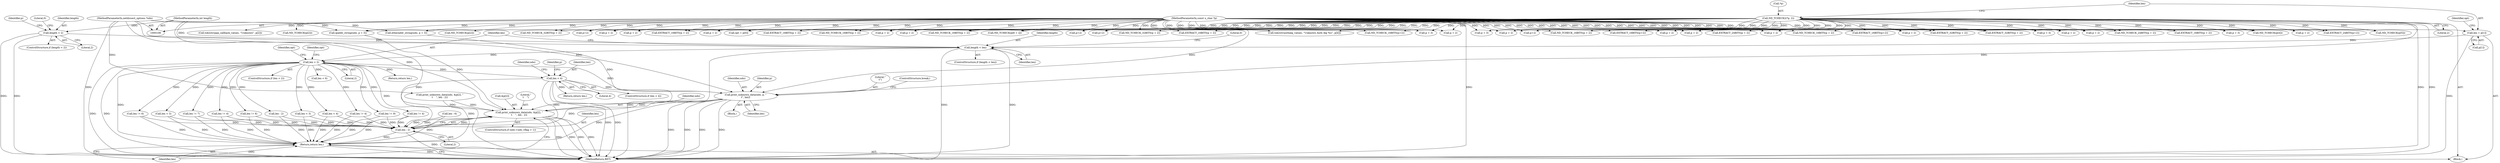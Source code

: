 digraph "0_tcpdump_7029d15f148ef24bb7c6668bc640f5470d085e5a_2@pointer" {
"1000395" [label="(Call,print_unknown_data(ndo, p, \"\n\t\", len))"];
"1000109" [label="(MethodParameterIn,netdissect_options *ndo)"];
"1000110" [label="(MethodParameterIn,const u_char *p)"];
"1000121" [label="(Call,ND_TCHECK2(*p, 2))"];
"1000142" [label="(Call,len < 2)"];
"1000136" [label="(Call,length < len)"];
"1000116" [label="(Call,length < 2)"];
"1000111" [label="(MethodParameterIn,int length)"];
"1000125" [label="(Call,len = p[1])"];
"1000340" [label="(Call,len < 4)"];
"1000710" [label="(Call,print_unknown_data(ndo, &p[2], \"\n\t    \", len - 2))"];
"1000717" [label="(Call,len - 2)"];
"1000720" [label="(Return,return len;)"];
"1000564" [label="(Call,ND_TCHECK(p[2]))"];
"1000717" [label="(Call,len - 2)"];
"1000486" [label="(Call,p + 2)"];
"1000711" [label="(Identifier,ndo)"];
"1000220" [label="(Call,ND_TCHECK_24BITS(p + 2))"];
"1000362" [label="(Call,EXTRACT_16BITS(p + 2))"];
"1000314" [label="(Call,len != 6)"];
"1000610" [label="(Call,p + 3)"];
"1000137" [label="(Identifier,length)"];
"1000373" [label="(Call,ND_TCHECK(p[4]))"];
"1000117" [label="(Identifier,length)"];
"1000141" [label="(ControlStructure,if (len < 2))"];
"1000729" [label="(MethodReturn,RET)"];
"1000210" [label="(Call,len < 6)"];
"1000118" [label="(Literal,2)"];
"1000548" [label="(Call,p + 2)"];
"1000346" [label="(Identifier,ndo)"];
"1000124" [label="(Literal,2)"];
"1000178" [label="(Identifier,opt)"];
"1000608" [label="(Call,ipaddr_string(ndo, p + 3))"];
"1000233" [label="(Call,EXTRACT_24BITS(p+2))"];
"1000241" [label="(Call,ND_TCHECK(p[5]))"];
"1000587" [label="(Call,len != 7)"];
"1000116" [label="(Call,length < 2)"];
"1000115" [label="(ControlStructure,if (length < 2))"];
"1000639" [label="(Call,p + 3)"];
"1000447" [label="(Call,p + 2)"];
"1000234" [label="(Call,p+2)"];
"1000395" [label="(Call,print_unknown_data(ndo, p, \"\n\t\", len))"];
"1000352" [label="(Identifier,p)"];
"1000123" [label="(Identifier,p)"];
"1000456" [label="(Call,p + 2)"];
"1000144" [label="(Literal,2)"];
"1000325" [label="(Call,p + 2)"];
"1000126" [label="(Identifier,len)"];
"1000637" [label="(Call,etheraddr_string(ndo, p + 3))"];
"1000334" [label="(Call,p + 2)"];
"1000700" [label="(Call,len - 2)"];
"1000367" [label="(Call,EXTRACT_16BITS(p+2))"];
"1000446" [label="(Call,ND_TCHECK_32BITS(p + 2))"];
"1000143" [label="(Identifier,len)"];
"1000398" [label="(Literal,\"\n\t\")"];
"1000371" [label="(Block,)"];
"1000109" [label="(MethodParameterIn,netdissect_options *ndo)"];
"1000414" [label="(Call,p+2)"];
"1000340" [label="(Call,len < 4)"];
"1000120" [label="(Literal,0)"];
"1000712" [label="(Call,&p[2])"];
"1000719" [label="(Literal,2)"];
"1000142" [label="(Call,len < 2)"];
"1000136" [label="(Call,length < len)"];
"1000308" [label="(Call,p + 2)"];
"1000492" [label="(Call,len < 3)"];
"1000477" [label="(Call,p + 2)"];
"1000341" [label="(Identifier,len)"];
"1000149" [label="(Identifier,opt)"];
"1000400" [label="(ControlStructure,break;)"];
"1000263" [label="(Call,len - 6)"];
"1000547" [label="(Call,EXTRACT_16BITS(p + 2))"];
"1000288" [label="(Call,len != 4)"];
"1000351" [label="(Call,p + 2)"];
"1000436" [label="(Call,len != 6)"];
"1000348" [label="(Return,return len;)"];
"1000721" [label="(Identifier,len)"];
"1000710" [label="(Call,print_unknown_data(ndo, &p[2], \"\n\t    \", len - 2))"];
"1000122" [label="(Call,*p)"];
"1000130" [label="(Call,opt = p[0])"];
"1000111" [label="(MethodParameterIn,int length)"];
"1000485" [label="(Call,EXTRACT_16BITS(p + 2))"];
"1000110" [label="(MethodParameterIn,const u_char *p)"];
"1000538" [label="(Call,ND_TCHECK_16BITS(p + 2))"];
"1000299" [label="(Call,p + 2)"];
"1000554" [label="(Call,len < 3)"];
"1000539" [label="(Call,p + 2)"];
"1000131" [label="(Identifier,opt)"];
"1000127" [label="(Call,p[1])"];
"1000476" [label="(Call,ND_TCHECK_16BITS(p + 2))"];
"1000269" [label="(Call,ND_TCHECK(p[6 + i]))"];
"1000368" [label="(Call,p+2)"];
"1000704" [label="(ControlStructure,if (ndo->ndo_vflag > 1))"];
"1000516" [label="(Call,tok2str(ppp_callback_values, \"Unknown\", p[2]))"];
"1000420" [label="(Call,p+2)"];
"1000403" [label="(Call,len < 4)"];
"1000121" [label="(Call,ND_TCHECK2(*p, 2))"];
"1000342" [label="(Literal,4)"];
"1000324" [label="(Call,ND_TCHECK_32BITS(p + 2))"];
"1000307" [label="(Call,EXTRACT_16BITS(p + 2))"];
"1000382" [label="(Call,tok2str(authalg_values, \"Unknown Auth Alg %u\", p[4]))"];
"1000413" [label="(Call,ND_TCHECK_16BITS(p+2))"];
"1000693" [label="(Call,print_unknown_data(ndo, &p[2], \"\n\t    \", len - 2))"];
"1000221" [label="(Call,p + 2)"];
"1000718" [label="(Identifier,len)"];
"1000628" [label="(Call,p + 3)"];
"1000140" [label="(Literal,0)"];
"1000466" [label="(Call,len != 4)"];
"1000716" [label="(Literal,\"\n\t    \")"];
"1000616" [label="(Call,len != 9)"];
"1000138" [label="(Identifier,len)"];
"1000135" [label="(ControlStructure,if (length < len))"];
"1000203" [label="(Return,return len;)"];
"1000298" [label="(Call,ND_TCHECK_16BITS(p + 2))"];
"1000419" [label="(Call,EXTRACT_16BITS(p+2))"];
"1000396" [label="(Identifier,ndo)"];
"1000237" [label="(Call,EXTRACT_24BITS(p + 2))"];
"1000125" [label="(Call,len = p[1])"];
"1000506" [label="(Call,ND_TCHECK(p[2]))"];
"1000112" [label="(Block,)"];
"1000397" [label="(Identifier,p)"];
"1000350" [label="(Call,ND_TCHECK_16BITS(p + 2))"];
"1000399" [label="(Identifier,len)"];
"1000238" [label="(Call,p + 2)"];
"1000528" [label="(Call,len != 4)"];
"1000455" [label="(Call,EXTRACT_32BITS(p + 2))"];
"1000333" [label="(Call,EXTRACT_32BITS(p + 2))"];
"1000599" [label="(Call,p + 3)"];
"1000339" [label="(ControlStructure,if (len < 4))"];
"1000363" [label="(Call,p + 2)"];
"1000720" [label="(Return,return len;)"];
"1000395" -> "1000371"  [label="AST: "];
"1000395" -> "1000399"  [label="CFG: "];
"1000396" -> "1000395"  [label="AST: "];
"1000397" -> "1000395"  [label="AST: "];
"1000398" -> "1000395"  [label="AST: "];
"1000399" -> "1000395"  [label="AST: "];
"1000400" -> "1000395"  [label="CFG: "];
"1000395" -> "1000729"  [label="DDG: "];
"1000395" -> "1000729"  [label="DDG: "];
"1000395" -> "1000729"  [label="DDG: "];
"1000395" -> "1000729"  [label="DDG: "];
"1000109" -> "1000395"  [label="DDG: "];
"1000110" -> "1000395"  [label="DDG: "];
"1000121" -> "1000395"  [label="DDG: "];
"1000142" -> "1000395"  [label="DDG: "];
"1000340" -> "1000395"  [label="DDG: "];
"1000395" -> "1000710"  [label="DDG: "];
"1000395" -> "1000717"  [label="DDG: "];
"1000395" -> "1000720"  [label="DDG: "];
"1000109" -> "1000108"  [label="AST: "];
"1000109" -> "1000729"  [label="DDG: "];
"1000109" -> "1000608"  [label="DDG: "];
"1000109" -> "1000637"  [label="DDG: "];
"1000109" -> "1000693"  [label="DDG: "];
"1000109" -> "1000710"  [label="DDG: "];
"1000110" -> "1000108"  [label="AST: "];
"1000110" -> "1000729"  [label="DDG: "];
"1000110" -> "1000125"  [label="DDG: "];
"1000110" -> "1000130"  [label="DDG: "];
"1000110" -> "1000220"  [label="DDG: "];
"1000110" -> "1000221"  [label="DDG: "];
"1000110" -> "1000233"  [label="DDG: "];
"1000110" -> "1000234"  [label="DDG: "];
"1000110" -> "1000237"  [label="DDG: "];
"1000110" -> "1000238"  [label="DDG: "];
"1000110" -> "1000241"  [label="DDG: "];
"1000110" -> "1000269"  [label="DDG: "];
"1000110" -> "1000298"  [label="DDG: "];
"1000110" -> "1000299"  [label="DDG: "];
"1000110" -> "1000307"  [label="DDG: "];
"1000110" -> "1000308"  [label="DDG: "];
"1000110" -> "1000324"  [label="DDG: "];
"1000110" -> "1000325"  [label="DDG: "];
"1000110" -> "1000333"  [label="DDG: "];
"1000110" -> "1000334"  [label="DDG: "];
"1000110" -> "1000350"  [label="DDG: "];
"1000110" -> "1000351"  [label="DDG: "];
"1000110" -> "1000362"  [label="DDG: "];
"1000110" -> "1000363"  [label="DDG: "];
"1000110" -> "1000367"  [label="DDG: "];
"1000110" -> "1000368"  [label="DDG: "];
"1000110" -> "1000373"  [label="DDG: "];
"1000110" -> "1000382"  [label="DDG: "];
"1000110" -> "1000413"  [label="DDG: "];
"1000110" -> "1000414"  [label="DDG: "];
"1000110" -> "1000419"  [label="DDG: "];
"1000110" -> "1000420"  [label="DDG: "];
"1000110" -> "1000446"  [label="DDG: "];
"1000110" -> "1000447"  [label="DDG: "];
"1000110" -> "1000455"  [label="DDG: "];
"1000110" -> "1000456"  [label="DDG: "];
"1000110" -> "1000476"  [label="DDG: "];
"1000110" -> "1000477"  [label="DDG: "];
"1000110" -> "1000485"  [label="DDG: "];
"1000110" -> "1000486"  [label="DDG: "];
"1000110" -> "1000506"  [label="DDG: "];
"1000110" -> "1000516"  [label="DDG: "];
"1000110" -> "1000538"  [label="DDG: "];
"1000110" -> "1000539"  [label="DDG: "];
"1000110" -> "1000547"  [label="DDG: "];
"1000110" -> "1000548"  [label="DDG: "];
"1000110" -> "1000564"  [label="DDG: "];
"1000110" -> "1000599"  [label="DDG: "];
"1000110" -> "1000608"  [label="DDG: "];
"1000110" -> "1000610"  [label="DDG: "];
"1000110" -> "1000628"  [label="DDG: "];
"1000110" -> "1000637"  [label="DDG: "];
"1000110" -> "1000639"  [label="DDG: "];
"1000121" -> "1000112"  [label="AST: "];
"1000121" -> "1000124"  [label="CFG: "];
"1000122" -> "1000121"  [label="AST: "];
"1000124" -> "1000121"  [label="AST: "];
"1000126" -> "1000121"  [label="CFG: "];
"1000121" -> "1000729"  [label="DDG: "];
"1000121" -> "1000729"  [label="DDG: "];
"1000121" -> "1000130"  [label="DDG: "];
"1000121" -> "1000220"  [label="DDG: "];
"1000121" -> "1000221"  [label="DDG: "];
"1000121" -> "1000233"  [label="DDG: "];
"1000121" -> "1000234"  [label="DDG: "];
"1000121" -> "1000237"  [label="DDG: "];
"1000121" -> "1000238"  [label="DDG: "];
"1000121" -> "1000241"  [label="DDG: "];
"1000121" -> "1000269"  [label="DDG: "];
"1000121" -> "1000298"  [label="DDG: "];
"1000121" -> "1000299"  [label="DDG: "];
"1000121" -> "1000307"  [label="DDG: "];
"1000121" -> "1000308"  [label="DDG: "];
"1000121" -> "1000324"  [label="DDG: "];
"1000121" -> "1000325"  [label="DDG: "];
"1000121" -> "1000333"  [label="DDG: "];
"1000121" -> "1000334"  [label="DDG: "];
"1000121" -> "1000350"  [label="DDG: "];
"1000121" -> "1000351"  [label="DDG: "];
"1000121" -> "1000362"  [label="DDG: "];
"1000121" -> "1000363"  [label="DDG: "];
"1000121" -> "1000367"  [label="DDG: "];
"1000121" -> "1000368"  [label="DDG: "];
"1000121" -> "1000373"  [label="DDG: "];
"1000121" -> "1000382"  [label="DDG: "];
"1000121" -> "1000413"  [label="DDG: "];
"1000121" -> "1000414"  [label="DDG: "];
"1000121" -> "1000419"  [label="DDG: "];
"1000121" -> "1000420"  [label="DDG: "];
"1000121" -> "1000446"  [label="DDG: "];
"1000121" -> "1000447"  [label="DDG: "];
"1000121" -> "1000455"  [label="DDG: "];
"1000121" -> "1000456"  [label="DDG: "];
"1000121" -> "1000476"  [label="DDG: "];
"1000121" -> "1000477"  [label="DDG: "];
"1000121" -> "1000485"  [label="DDG: "];
"1000121" -> "1000486"  [label="DDG: "];
"1000121" -> "1000538"  [label="DDG: "];
"1000121" -> "1000539"  [label="DDG: "];
"1000121" -> "1000547"  [label="DDG: "];
"1000121" -> "1000548"  [label="DDG: "];
"1000121" -> "1000599"  [label="DDG: "];
"1000121" -> "1000608"  [label="DDG: "];
"1000121" -> "1000610"  [label="DDG: "];
"1000121" -> "1000628"  [label="DDG: "];
"1000121" -> "1000637"  [label="DDG: "];
"1000121" -> "1000639"  [label="DDG: "];
"1000142" -> "1000141"  [label="AST: "];
"1000142" -> "1000144"  [label="CFG: "];
"1000143" -> "1000142"  [label="AST: "];
"1000144" -> "1000142"  [label="AST: "];
"1000149" -> "1000142"  [label="CFG: "];
"1000178" -> "1000142"  [label="CFG: "];
"1000142" -> "1000729"  [label="DDG: "];
"1000142" -> "1000729"  [label="DDG: "];
"1000136" -> "1000142"  [label="DDG: "];
"1000142" -> "1000203"  [label="DDG: "];
"1000142" -> "1000210"  [label="DDG: "];
"1000142" -> "1000288"  [label="DDG: "];
"1000142" -> "1000314"  [label="DDG: "];
"1000142" -> "1000340"  [label="DDG: "];
"1000142" -> "1000403"  [label="DDG: "];
"1000142" -> "1000436"  [label="DDG: "];
"1000142" -> "1000466"  [label="DDG: "];
"1000142" -> "1000492"  [label="DDG: "];
"1000142" -> "1000528"  [label="DDG: "];
"1000142" -> "1000554"  [label="DDG: "];
"1000142" -> "1000587"  [label="DDG: "];
"1000142" -> "1000616"  [label="DDG: "];
"1000142" -> "1000700"  [label="DDG: "];
"1000142" -> "1000717"  [label="DDG: "];
"1000142" -> "1000720"  [label="DDG: "];
"1000136" -> "1000135"  [label="AST: "];
"1000136" -> "1000138"  [label="CFG: "];
"1000137" -> "1000136"  [label="AST: "];
"1000138" -> "1000136"  [label="AST: "];
"1000140" -> "1000136"  [label="CFG: "];
"1000143" -> "1000136"  [label="CFG: "];
"1000136" -> "1000729"  [label="DDG: "];
"1000136" -> "1000729"  [label="DDG: "];
"1000136" -> "1000729"  [label="DDG: "];
"1000116" -> "1000136"  [label="DDG: "];
"1000111" -> "1000136"  [label="DDG: "];
"1000125" -> "1000136"  [label="DDG: "];
"1000116" -> "1000115"  [label="AST: "];
"1000116" -> "1000118"  [label="CFG: "];
"1000117" -> "1000116"  [label="AST: "];
"1000118" -> "1000116"  [label="AST: "];
"1000120" -> "1000116"  [label="CFG: "];
"1000123" -> "1000116"  [label="CFG: "];
"1000116" -> "1000729"  [label="DDG: "];
"1000116" -> "1000729"  [label="DDG: "];
"1000111" -> "1000116"  [label="DDG: "];
"1000111" -> "1000108"  [label="AST: "];
"1000111" -> "1000729"  [label="DDG: "];
"1000125" -> "1000112"  [label="AST: "];
"1000125" -> "1000127"  [label="CFG: "];
"1000126" -> "1000125"  [label="AST: "];
"1000127" -> "1000125"  [label="AST: "];
"1000131" -> "1000125"  [label="CFG: "];
"1000125" -> "1000729"  [label="DDG: "];
"1000340" -> "1000339"  [label="AST: "];
"1000340" -> "1000342"  [label="CFG: "];
"1000341" -> "1000340"  [label="AST: "];
"1000342" -> "1000340"  [label="AST: "];
"1000346" -> "1000340"  [label="CFG: "];
"1000352" -> "1000340"  [label="CFG: "];
"1000340" -> "1000729"  [label="DDG: "];
"1000340" -> "1000729"  [label="DDG: "];
"1000340" -> "1000348"  [label="DDG: "];
"1000340" -> "1000717"  [label="DDG: "];
"1000340" -> "1000720"  [label="DDG: "];
"1000710" -> "1000704"  [label="AST: "];
"1000710" -> "1000717"  [label="CFG: "];
"1000711" -> "1000710"  [label="AST: "];
"1000712" -> "1000710"  [label="AST: "];
"1000716" -> "1000710"  [label="AST: "];
"1000717" -> "1000710"  [label="AST: "];
"1000721" -> "1000710"  [label="CFG: "];
"1000710" -> "1000729"  [label="DDG: "];
"1000710" -> "1000729"  [label="DDG: "];
"1000710" -> "1000729"  [label="DDG: "];
"1000710" -> "1000729"  [label="DDG: "];
"1000637" -> "1000710"  [label="DDG: "];
"1000693" -> "1000710"  [label="DDG: "];
"1000693" -> "1000710"  [label="DDG: "];
"1000608" -> "1000710"  [label="DDG: "];
"1000717" -> "1000710"  [label="DDG: "];
"1000717" -> "1000710"  [label="DDG: "];
"1000717" -> "1000719"  [label="CFG: "];
"1000718" -> "1000717"  [label="AST: "];
"1000719" -> "1000717"  [label="AST: "];
"1000717" -> "1000729"  [label="DDG: "];
"1000314" -> "1000717"  [label="DDG: "];
"1000436" -> "1000717"  [label="DDG: "];
"1000616" -> "1000717"  [label="DDG: "];
"1000403" -> "1000717"  [label="DDG: "];
"1000263" -> "1000717"  [label="DDG: "];
"1000528" -> "1000717"  [label="DDG: "];
"1000700" -> "1000717"  [label="DDG: "];
"1000466" -> "1000717"  [label="DDG: "];
"1000587" -> "1000717"  [label="DDG: "];
"1000492" -> "1000717"  [label="DDG: "];
"1000554" -> "1000717"  [label="DDG: "];
"1000288" -> "1000717"  [label="DDG: "];
"1000717" -> "1000720"  [label="DDG: "];
"1000720" -> "1000112"  [label="AST: "];
"1000720" -> "1000721"  [label="CFG: "];
"1000721" -> "1000720"  [label="AST: "];
"1000729" -> "1000720"  [label="CFG: "];
"1000720" -> "1000729"  [label="DDG: "];
"1000721" -> "1000720"  [label="DDG: "];
"1000314" -> "1000720"  [label="DDG: "];
"1000436" -> "1000720"  [label="DDG: "];
"1000616" -> "1000720"  [label="DDG: "];
"1000403" -> "1000720"  [label="DDG: "];
"1000263" -> "1000720"  [label="DDG: "];
"1000528" -> "1000720"  [label="DDG: "];
"1000700" -> "1000720"  [label="DDG: "];
"1000466" -> "1000720"  [label="DDG: "];
"1000587" -> "1000720"  [label="DDG: "];
"1000492" -> "1000720"  [label="DDG: "];
"1000554" -> "1000720"  [label="DDG: "];
"1000288" -> "1000720"  [label="DDG: "];
}
